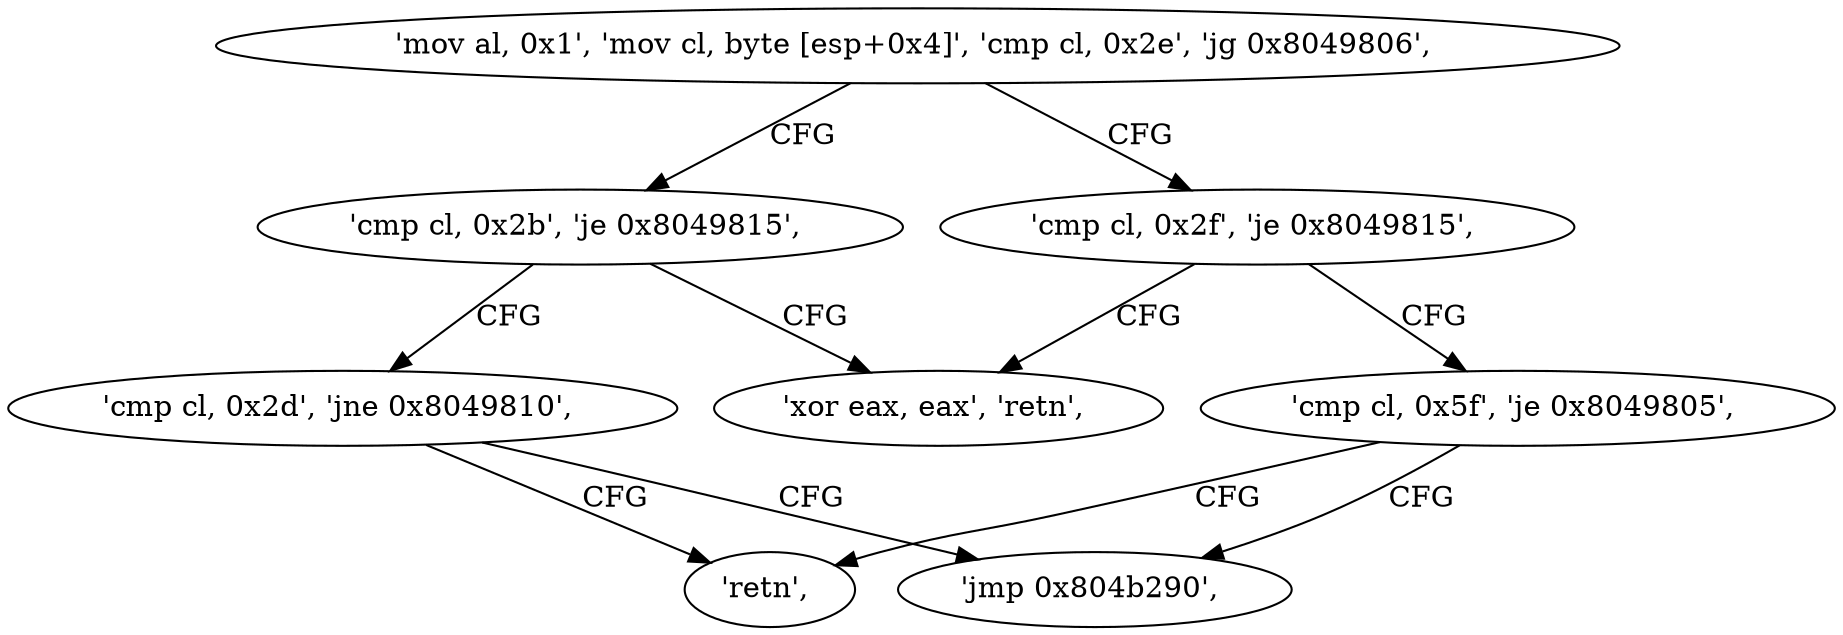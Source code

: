 digraph "func" {
"134518768" [label = "'mov al, 0x1', 'mov cl, byte [esp+0x4]', 'cmp cl, 0x2e', 'jg 0x8049806', " ]
"134518790" [label = "'cmp cl, 0x2f', 'je 0x8049815', " ]
"134518779" [label = "'cmp cl, 0x2b', 'je 0x8049815', " ]
"134518805" [label = "'xor eax, eax', 'retn', " ]
"134518795" [label = "'cmp cl, 0x5f', 'je 0x8049805', " ]
"134518784" [label = "'cmp cl, 0x2d', 'jne 0x8049810', " ]
"134518789" [label = "'retn', " ]
"134518800" [label = "'jmp 0x804b290', " ]
"134518768" -> "134518790" [ label = "CFG" ]
"134518768" -> "134518779" [ label = "CFG" ]
"134518790" -> "134518805" [ label = "CFG" ]
"134518790" -> "134518795" [ label = "CFG" ]
"134518779" -> "134518805" [ label = "CFG" ]
"134518779" -> "134518784" [ label = "CFG" ]
"134518795" -> "134518789" [ label = "CFG" ]
"134518795" -> "134518800" [ label = "CFG" ]
"134518784" -> "134518800" [ label = "CFG" ]
"134518784" -> "134518789" [ label = "CFG" ]
}

